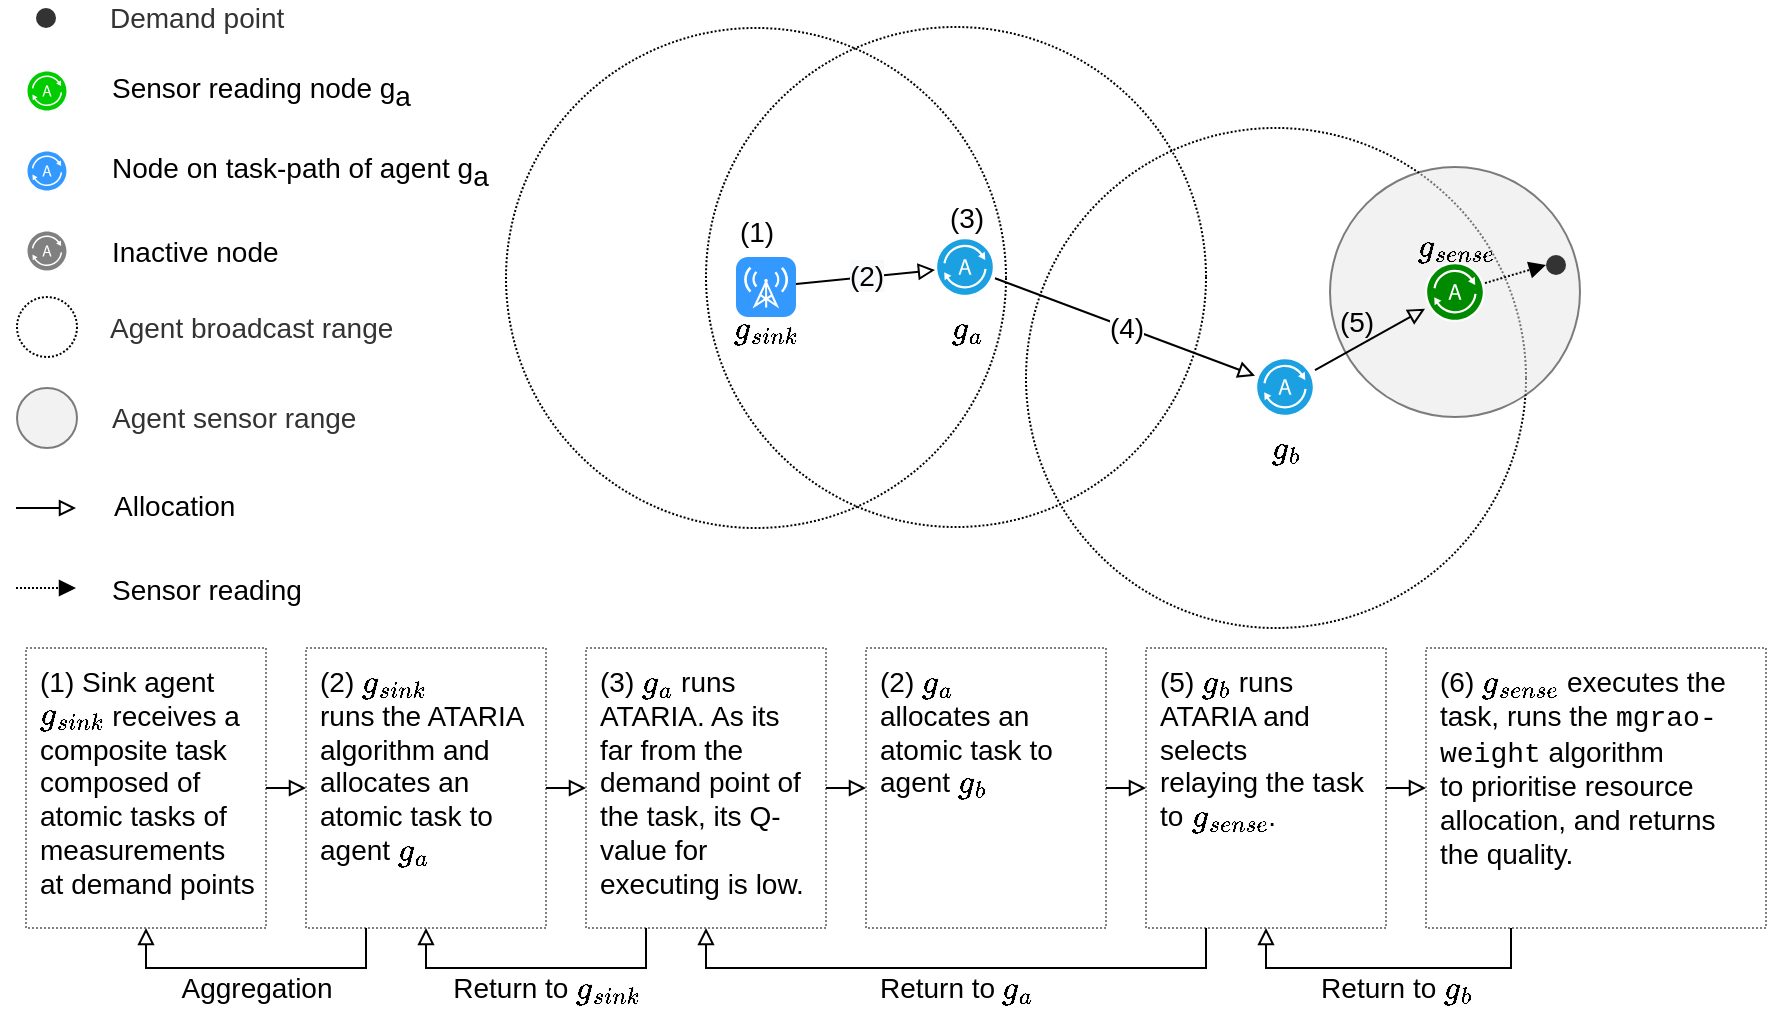 <mxfile version="14.4.3" type="device"><diagram id="n3x0hCh38KXFZ6Cryw47" name="Page-1"><mxGraphModel dx="1916" dy="810" grid="1" gridSize="10" guides="1" tooltips="1" connect="1" arrows="1" fold="1" page="1" pageScale="1" pageWidth="827" pageHeight="1169" math="1" shadow="0"><root><mxCell id="0"/><mxCell id="1" parent="0"/><mxCell id="dMY40JlKNHP0hM3eTLJn-9" value="" style="ellipse;html=1;aspect=fixed;labelBackgroundColor=none;strokeColor=#000000;fontColor=#333333;fillColor=none;dashed=1;labelPosition=right;verticalLabelPosition=middle;align=left;verticalAlign=middle;spacingLeft=10;fontSize=14;dashPattern=1 1;" parent="1" vertex="1"><mxGeometry x="380" y="260" width="250" height="250" as="geometry"/></mxCell><mxCell id="dMY40JlKNHP0hM3eTLJn-60" value="" style="ellipse;html=1;aspect=fixed;labelBackgroundColor=none;strokeColor=#000000;fontColor=#333333;fillColor=none;dashed=1;labelPosition=right;verticalLabelPosition=middle;align=left;verticalAlign=middle;spacingLeft=10;fontSize=14;dashPattern=1 1;" parent="1" vertex="1"><mxGeometry x="220" y="209.5" width="250" height="250" as="geometry"/></mxCell><mxCell id="dMY40JlKNHP0hM3eTLJn-61" value="" style="ellipse;html=1;aspect=fixed;labelBackgroundColor=none;strokeColor=#000000;fontColor=#333333;fillColor=none;dashed=1;labelPosition=right;verticalLabelPosition=middle;align=left;verticalAlign=middle;spacingLeft=10;fontSize=14;dashPattern=1 1;" parent="1" vertex="1"><mxGeometry x="120" y="210" width="250" height="250" as="geometry"/></mxCell><mxCell id="dMY40JlKNHP0hM3eTLJn-7" value="" style="ellipse;html=1;aspect=fixed;labelBackgroundColor=none;strokeColor=#000000;fontColor=#333333;labelPosition=right;verticalLabelPosition=middle;align=left;verticalAlign=middle;spacingLeft=10;fontSize=14;fillColor=#E6E6E6;opacity=50;" parent="1" vertex="1"><mxGeometry x="532" y="279.5" width="125" height="125" as="geometry"/></mxCell><mxCell id="dMY40JlKNHP0hM3eTLJn-17" value="&#10;&#10;&lt;span style=&quot;color: rgb(0, 0, 0); font-family: helvetica; font-size: 14px; font-style: normal; font-weight: 400; letter-spacing: normal; text-align: left; text-indent: 0px; text-transform: none; word-spacing: 0px; background-color: rgb(248, 249, 250); display: inline; float: none;&quot;&gt;(2)&lt;/span&gt;&#10;&#10;" style="edgeStyle=none;rounded=0;orthogonalLoop=1;jettySize=auto;html=1;endArrow=block;endFill=0;fontSize=14;" parent="1" source="G75mjb6Er_qYQi8ZF5sW-5" target="G75mjb6Er_qYQi8ZF5sW-35" edge="1"><mxGeometry relative="1" as="geometry"/></mxCell><mxCell id="G75mjb6Er_qYQi8ZF5sW-5" value="&lt;span style=&quot;color: rgb(0 , 0 , 0) ; text-align: left&quot;&gt;\(g_{sink}\)&lt;/span&gt;" style="html=1;strokeWidth=1;shadow=0;dashed=0;shape=mxgraph.ios7.misc.broadcast;strokeColor=none;buttonText=;strokeColor2=#222222;fontColor=#222222;fontSize=14;verticalLabelPosition=bottom;verticalAlign=top;align=center;fillColor=#3399FF;spacingTop=-10;" parent="1" vertex="1"><mxGeometry x="235" y="324.5" width="30" height="30" as="geometry"/></mxCell><mxCell id="G75mjb6Er_qYQi8ZF5sW-7" value="Sensor reading node g&lt;sub style=&quot;font-size: 14px&quot;&gt;a&lt;/sub&gt;" style="pointerEvents=1;shadow=0;dashed=0;html=1;labelPosition=right;verticalLabelPosition=middle;verticalAlign=middle;align=left;outlineConnect=0;shape=mxgraph.veeam2.agent;labelBackgroundColor=none;fillColor=#00CC00;spacingLeft=20;fontSize=14;" parent="1" vertex="1"><mxGeometry x="-120" y="231" width="21" height="21" as="geometry"/></mxCell><mxCell id="G75mjb6Er_qYQi8ZF5sW-9" value="Node on task-path of agent g&lt;sub style=&quot;font-size: 14px&quot;&gt;a&lt;/sub&gt;" style="pointerEvents=1;shadow=0;dashed=0;html=1;labelPosition=right;verticalLabelPosition=middle;verticalAlign=middle;align=left;outlineConnect=0;shape=mxgraph.veeam2.agent;labelBackgroundColor=none;fillColor=#3399FF;spacingLeft=20;fontSize=14;" parent="1" vertex="1"><mxGeometry x="-120" y="271" width="21" height="21" as="geometry"/></mxCell><mxCell id="dMY40JlKNHP0hM3eTLJn-54" style="rounded=0;orthogonalLoop=1;jettySize=auto;html=1;entryX=0;entryY=0.5;entryDx=0;entryDy=0;dashed=1;dashPattern=1 1;startArrow=none;startFill=0;sourcePerimeterSpacing=0;endArrow=block;endFill=1;endSize=6;targetPerimeterSpacing=0;fontSize=14;" parent="1" source="G75mjb6Er_qYQi8ZF5sW-11" target="dMY40JlKNHP0hM3eTLJn-5" edge="1"><mxGeometry relative="1" as="geometry"/></mxCell><mxCell id="G75mjb6Er_qYQi8ZF5sW-11" value="&lt;span style=&quot;text-align: left&quot;&gt;\(g_{sense}\)&lt;/span&gt;" style="pointerEvents=1;shadow=0;dashed=0;html=1;labelPosition=center;verticalLabelPosition=top;verticalAlign=bottom;align=center;outlineConnect=0;shape=mxgraph.veeam2.agent;labelBackgroundColor=none;fillColor=#008a00;strokeColor=#005700;fontSize=14;spacingBottom=-3;" parent="1" vertex="1"><mxGeometry x="579.5" y="327" width="30" height="30" as="geometry"/></mxCell><mxCell id="G75mjb6Er_qYQi8ZF5sW-35" value="&lt;span style=&quot;text-align: left&quot;&gt;\(g_{a}\)&lt;/span&gt;" style="pointerEvents=1;shadow=0;dashed=0;html=1;labelPosition=center;verticalLabelPosition=bottom;verticalAlign=top;align=center;outlineConnect=0;shape=mxgraph.veeam2.agent;labelBackgroundColor=none;fillColor=#1ba1e2;strokeColor=#006EAF;fontSize=14;" parent="1" vertex="1"><mxGeometry x="334.5" y="314.5" width="30" height="30" as="geometry"/></mxCell><mxCell id="G75mjb6Er_qYQi8ZF5sW-53" value="Inactive node" style="pointerEvents=1;shadow=0;dashed=0;html=1;labelPosition=right;verticalLabelPosition=middle;verticalAlign=middle;align=left;outlineConnect=0;shape=mxgraph.veeam2.agent;labelBackgroundColor=none;fillColor=#808080;spacingLeft=20;fontSize=14;" parent="1" vertex="1"><mxGeometry x="-120" y="311" width="21" height="21" as="geometry"/></mxCell><mxCell id="G75mjb6Er_qYQi8ZF5sW-55" value="Demand point" style="ellipse;html=1;aspect=fixed;dashed=1;labelBackgroundColor=none;fontColor=#333333;fillColor=#333333;strokeColor=none;labelPosition=right;verticalLabelPosition=middle;align=left;verticalAlign=middle;fontSize=14;textDirection=ltr;spacingLeft=25;" parent="1" vertex="1"><mxGeometry x="-115" y="200" width="10" height="10" as="geometry"/></mxCell><mxCell id="dMY40JlKNHP0hM3eTLJn-5" value="" style="ellipse;html=1;aspect=fixed;dashed=1;labelBackgroundColor=none;fontColor=#333333;fillColor=#333333;strokeColor=none;labelPosition=center;verticalLabelPosition=middle;align=center;verticalAlign=middle;fontSize=14;whiteSpace=wrap;" parent="1" vertex="1"><mxGeometry x="640" y="323.5" width="10" height="10" as="geometry"/></mxCell><mxCell id="dMY40JlKNHP0hM3eTLJn-15" value="(5)" style="edgeStyle=none;rounded=0;orthogonalLoop=1;jettySize=auto;html=1;endArrow=block;endFill=0;fontSize=14;labelBackgroundColor=none;spacingBottom=17;spacingRight=14;" parent="1" source="dMY40JlKNHP0hM3eTLJn-8" target="G75mjb6Er_qYQi8ZF5sW-11" edge="1"><mxGeometry relative="1" as="geometry"><mxPoint x="524.5" y="394.706" as="sourcePoint"/></mxGeometry></mxCell><mxCell id="dMY40JlKNHP0hM3eTLJn-8" value="&lt;span style=&quot;color: rgb(0 , 0 , 0) ; text-align: left&quot;&gt;\(g_{b}\)&lt;/span&gt;" style="pointerEvents=1;shadow=0;dashed=0;html=1;labelPosition=center;verticalLabelPosition=bottom;verticalAlign=top;align=center;outlineConnect=0;shape=mxgraph.veeam2.agent;labelBackgroundColor=none;fillColor=#1ba1e2;strokeColor=#006EAF;fontColor=#ffffff;fontSize=14;" parent="1" vertex="1"><mxGeometry x="494.5" y="374.5" width="30" height="30" as="geometry"/></mxCell><mxCell id="dMY40JlKNHP0hM3eTLJn-19" style="rounded=0;orthogonalLoop=1;jettySize=auto;html=1;endArrow=block;endFill=0;fontSize=14;" parent="1" edge="1"><mxGeometry relative="1" as="geometry"><mxPoint x="-125" y="450" as="sourcePoint"/><mxPoint x="-95" y="450" as="targetPoint"/></mxGeometry></mxCell><mxCell id="dMY40JlKNHP0hM3eTLJn-20" value="Allocation" style="edgeLabel;html=1;align=left;verticalAlign=middle;resizable=0;points=[];fontSize=14;labelPosition=right;verticalLabelPosition=middle;spacingLeft=39;" parent="dMY40JlKNHP0hM3eTLJn-19" vertex="1" connectable="0"><mxGeometry x="-0.5" y="-1" relative="1" as="geometry"><mxPoint y="-2.5" as="offset"/></mxGeometry></mxCell><mxCell id="dMY40JlKNHP0hM3eTLJn-32" value="&lt;span style=&quot;text-align: left&quot;&gt;(1)&lt;/span&gt;" style="text;html=1;align=center;verticalAlign=middle;resizable=0;points=[];autosize=1;fontSize=14;" parent="1" vertex="1"><mxGeometry x="230" y="302" width="30" height="20" as="geometry"/></mxCell><mxCell id="dMY40JlKNHP0hM3eTLJn-39" style="edgeStyle=none;rounded=0;orthogonalLoop=1;jettySize=auto;html=1;exitX=1;exitY=0.5;exitDx=0;exitDy=0;entryX=0;entryY=0.5;entryDx=0;entryDy=0;endArrow=block;endFill=0;fontSize=14;" parent="1" source="dMY40JlKNHP0hM3eTLJn-33" target="dMY40JlKNHP0hM3eTLJn-35" edge="1"><mxGeometry relative="1" as="geometry"/></mxCell><mxCell id="dMY40JlKNHP0hM3eTLJn-33" value="(1) Sink agent \(g_{sink}\) receives a composite task composed of atomic tasks of measurements at demand points" style="rounded=0;whiteSpace=wrap;html=1;fontSize=14;opacity=50;align=left;verticalAlign=top;fillColor=none;spacingLeft=5;spacingRight=5;spacingBottom=2;spacingTop=2;dashed=1;dashPattern=1 1;" parent="1" vertex="1"><mxGeometry x="-120" y="520" width="120" height="140" as="geometry"/></mxCell><mxCell id="dMY40JlKNHP0hM3eTLJn-41" style="edgeStyle=none;rounded=0;orthogonalLoop=1;jettySize=auto;html=1;exitX=1;exitY=0.5;exitDx=0;exitDy=0;entryX=0;entryY=0.5;entryDx=0;entryDy=0;endArrow=block;endFill=0;fontSize=14;" parent="1" source="dMY40JlKNHP0hM3eTLJn-34" target="dMY40JlKNHP0hM3eTLJn-36" edge="1"><mxGeometry relative="1" as="geometry"/></mxCell><mxCell id="dMY40JlKNHP0hM3eTLJn-48" style="edgeStyle=orthogonalEdgeStyle;rounded=0;orthogonalLoop=1;jettySize=auto;html=1;exitX=0.25;exitY=1;exitDx=0;exitDy=0;entryX=0.5;entryY=1;entryDx=0;entryDy=0;endArrow=block;endFill=0;fontSize=14;" parent="1" source="dMY40JlKNHP0hM3eTLJn-34" target="dMY40JlKNHP0hM3eTLJn-35" edge="1"><mxGeometry relative="1" as="geometry"/></mxCell><mxCell id="dMY40JlKNHP0hM3eTLJn-34" value="(3)&lt;span&gt;&amp;nbsp;&lt;/span&gt;\(g_{a}\) runs ATARIA. As its far from the demand point of the task, its Q-value for executing is low." style="rounded=0;whiteSpace=wrap;html=1;fontSize=14;opacity=50;align=left;verticalAlign=top;fillColor=none;spacingLeft=5;spacingRight=5;spacingBottom=2;spacingTop=2;dashed=1;dashPattern=1 1;" parent="1" vertex="1"><mxGeometry x="160" y="520" width="120" height="140" as="geometry"/></mxCell><mxCell id="dMY40JlKNHP0hM3eTLJn-40" style="edgeStyle=none;rounded=0;orthogonalLoop=1;jettySize=auto;html=1;exitX=1;exitY=0.5;exitDx=0;exitDy=0;entryX=0;entryY=0.5;entryDx=0;entryDy=0;endArrow=block;endFill=0;fontSize=14;" parent="1" source="dMY40JlKNHP0hM3eTLJn-35" target="dMY40JlKNHP0hM3eTLJn-34" edge="1"><mxGeometry relative="1" as="geometry"/></mxCell><mxCell id="dMY40JlKNHP0hM3eTLJn-49" style="edgeStyle=orthogonalEdgeStyle;rounded=0;orthogonalLoop=1;jettySize=auto;html=1;exitX=0.25;exitY=1;exitDx=0;exitDy=0;entryX=0.5;entryY=1;entryDx=0;entryDy=0;endArrow=block;endFill=0;fontSize=14;" parent="1" source="dMY40JlKNHP0hM3eTLJn-35" target="dMY40JlKNHP0hM3eTLJn-33" edge="1"><mxGeometry relative="1" as="geometry"/></mxCell><mxCell id="dMY40JlKNHP0hM3eTLJn-35" value="&lt;span&gt;(2)&amp;nbsp;&lt;/span&gt;\(g_{sink}\)&amp;nbsp;&lt;br&gt;&lt;span&gt;runs the ATARIA&lt;/span&gt;&lt;br&gt;&lt;span&gt;algorithm and&lt;/span&gt;&lt;br&gt;&lt;span&gt;allocates an&lt;/span&gt;&lt;br&gt;&lt;span&gt;atomic task to agent&amp;nbsp;&lt;/span&gt;\(g_{a}\)&amp;nbsp;" style="rounded=0;whiteSpace=wrap;html=1;fontSize=14;opacity=50;align=left;verticalAlign=top;fillColor=none;spacingLeft=5;spacingRight=5;spacingBottom=2;spacingTop=2;dashed=1;dashPattern=1 1;" parent="1" vertex="1"><mxGeometry x="20" y="520" width="120" height="140" as="geometry"/></mxCell><mxCell id="dMY40JlKNHP0hM3eTLJn-42" style="edgeStyle=none;rounded=0;orthogonalLoop=1;jettySize=auto;html=1;exitX=1;exitY=0.5;exitDx=0;exitDy=0;entryX=0;entryY=0.5;entryDx=0;entryDy=0;endArrow=block;endFill=0;fontSize=14;" parent="1" source="dMY40JlKNHP0hM3eTLJn-36" target="dMY40JlKNHP0hM3eTLJn-37" edge="1"><mxGeometry relative="1" as="geometry"/></mxCell><mxCell id="dMY40JlKNHP0hM3eTLJn-36" value="&lt;span&gt;(2)&amp;nbsp;&lt;/span&gt;&lt;span&gt;\(g_{a}\)&amp;nbsp;&lt;/span&gt;&lt;br&gt;&lt;span&gt;allocates an&lt;/span&gt;&lt;br&gt;&lt;span&gt;atomic task to agent&amp;nbsp;&lt;/span&gt;&lt;span&gt;\(g_{b}\)&amp;nbsp;&lt;/span&gt;" style="rounded=0;whiteSpace=wrap;html=1;fontSize=14;opacity=50;align=left;verticalAlign=top;fillColor=none;spacingLeft=5;spacingRight=5;spacingBottom=2;spacingTop=2;dashed=1;dashPattern=1 1;" parent="1" vertex="1"><mxGeometry x="300" y="520" width="120" height="140" as="geometry"/></mxCell><mxCell id="dMY40JlKNHP0hM3eTLJn-43" style="edgeStyle=none;rounded=0;orthogonalLoop=1;jettySize=auto;html=1;exitX=1;exitY=0.5;exitDx=0;exitDy=0;entryX=0;entryY=0.5;entryDx=0;entryDy=0;endArrow=block;endFill=0;fontSize=14;" parent="1" source="dMY40JlKNHP0hM3eTLJn-37" target="dMY40JlKNHP0hM3eTLJn-38" edge="1"><mxGeometry relative="1" as="geometry"/></mxCell><mxCell id="dMY40JlKNHP0hM3eTLJn-46" style="edgeStyle=orthogonalEdgeStyle;rounded=0;orthogonalLoop=1;jettySize=auto;html=1;exitX=0.25;exitY=1;exitDx=0;exitDy=0;entryX=0.5;entryY=1;entryDx=0;entryDy=0;endArrow=block;endFill=0;fontSize=14;" parent="1" source="dMY40JlKNHP0hM3eTLJn-37" target="dMY40JlKNHP0hM3eTLJn-34" edge="1"><mxGeometry relative="1" as="geometry"/></mxCell><mxCell id="dMY40JlKNHP0hM3eTLJn-37" value="(5)&lt;span&gt;&amp;nbsp;&lt;/span&gt;\(g_{b}\)&lt;span&gt;&amp;nbsp;&lt;/span&gt;runs ATARIA and selects&lt;br&gt;&lt;span&gt;relaying the task to&lt;/span&gt;&lt;span&gt;&amp;nbsp;&lt;/span&gt;\(g_{sense}\)&lt;span&gt;.&lt;/span&gt;" style="rounded=0;whiteSpace=wrap;html=1;fontSize=14;opacity=50;align=left;verticalAlign=top;fillColor=none;spacingLeft=5;spacingRight=5;spacingBottom=2;spacingTop=2;dashed=1;dashPattern=1 1;" parent="1" vertex="1"><mxGeometry x="440" y="520" width="120" height="140" as="geometry"/></mxCell><mxCell id="dMY40JlKNHP0hM3eTLJn-44" style="edgeStyle=orthogonalEdgeStyle;rounded=0;orthogonalLoop=1;jettySize=auto;html=1;exitX=0.25;exitY=1;exitDx=0;exitDy=0;entryX=0.5;entryY=1;entryDx=0;entryDy=0;endArrow=block;endFill=0;fontSize=14;" parent="1" source="dMY40JlKNHP0hM3eTLJn-38" target="dMY40JlKNHP0hM3eTLJn-37" edge="1"><mxGeometry relative="1" as="geometry"/></mxCell><mxCell id="dMY40JlKNHP0hM3eTLJn-38" value="(6)&amp;nbsp;\(g_{sense}\) executes the task, runs&amp;nbsp;the&amp;nbsp;&lt;font face=&quot;Courier New&quot;&gt;mgrao-weight&lt;/font&gt;&amp;nbsp;algorithm to&amp;nbsp;prioritise resource&amp;nbsp;&lt;br&gt;allocation, and returns the&amp;nbsp;quality." style="rounded=0;whiteSpace=wrap;html=1;fontSize=14;opacity=50;align=left;verticalAlign=top;fillColor=none;spacingLeft=5;spacingRight=5;spacingBottom=2;spacingTop=2;dashed=1;dashPattern=1 1;" parent="1" vertex="1"><mxGeometry x="580" y="520" width="170" height="140" as="geometry"/></mxCell><mxCell id="dMY40JlKNHP0hM3eTLJn-50" value="Agent broadcast range" style="ellipse;html=1;aspect=fixed;labelBackgroundColor=none;strokeColor=#000000;fontColor=#333333;fillColor=none;dashed=1;labelPosition=right;verticalLabelPosition=middle;align=left;verticalAlign=middle;spacingLeft=14;fontSize=14;dashPattern=1 1;" parent="1" vertex="1"><mxGeometry x="-124.5" y="344.5" width="30" height="30" as="geometry"/></mxCell><mxCell id="dMY40JlKNHP0hM3eTLJn-51" value="Agent sensor range" style="ellipse;html=1;aspect=fixed;labelBackgroundColor=none;strokeColor=#000000;fontColor=#333333;labelPosition=right;verticalLabelPosition=middle;align=left;verticalAlign=middle;spacingLeft=15;fontSize=14;fillColor=#E6E6E6;opacity=50;" parent="1" vertex="1"><mxGeometry x="-124.5" y="390" width="30" height="30" as="geometry"/></mxCell><mxCell id="dMY40JlKNHP0hM3eTLJn-52" style="rounded=0;orthogonalLoop=1;jettySize=auto;html=1;endArrow=block;endFill=1;fontSize=14;dashed=1;dashPattern=1 1;spacingLeft=39;" parent="1" edge="1"><mxGeometry relative="1" as="geometry"><mxPoint x="-125" y="490" as="sourcePoint"/><mxPoint x="-95" y="490" as="targetPoint"/></mxGeometry></mxCell><mxCell id="dMY40JlKNHP0hM3eTLJn-53" value="Sensor reading" style="edgeLabel;html=1;align=left;verticalAlign=middle;resizable=0;points=[];fontSize=14;labelPosition=right;verticalLabelPosition=middle;spacingLeft=38;" parent="dMY40JlKNHP0hM3eTLJn-52" vertex="1" connectable="0"><mxGeometry x="-0.5" y="-1" relative="1" as="geometry"><mxPoint as="offset"/></mxGeometry></mxCell><mxCell id="dMY40JlKNHP0hM3eTLJn-58" value="(4)" style="edgeStyle=none;rounded=0;orthogonalLoop=1;jettySize=auto;html=1;endArrow=block;endFill=0;fontSize=14;" parent="1" source="G75mjb6Er_qYQi8ZF5sW-35" target="dMY40JlKNHP0hM3eTLJn-8" edge="1"><mxGeometry relative="1" as="geometry"><mxPoint x="231" y="304.341" as="sourcePoint"/><mxPoint x="292" y="326.659" as="targetPoint"/></mxGeometry></mxCell><mxCell id="dMY40JlKNHP0hM3eTLJn-67" value="&lt;span style=&quot;text-align: left&quot;&gt;(3)&lt;/span&gt;" style="text;html=1;align=center;verticalAlign=middle;resizable=0;points=[];autosize=1;fontSize=14;fontColor=#000000;" parent="1" vertex="1"><mxGeometry x="334.5" y="294.5" width="30" height="20" as="geometry"/></mxCell><mxCell id="dMY40JlKNHP0hM3eTLJn-68" value="Return to&amp;nbsp;&lt;span style=&quot;text-align: left&quot;&gt;\(g_{b}\)&lt;/span&gt;" style="text;html=1;align=center;verticalAlign=middle;resizable=0;points=[];autosize=1;fontSize=14;fontColor=#000000;" parent="1" vertex="1"><mxGeometry x="500" y="680" width="130" height="20" as="geometry"/></mxCell><mxCell id="dMY40JlKNHP0hM3eTLJn-69" value="Return to&amp;nbsp;&lt;span style=&quot;text-align: left&quot;&gt;\(g_{a}\)&lt;/span&gt;" style="text;html=1;align=center;verticalAlign=middle;resizable=0;points=[];autosize=1;fontSize=14;fontColor=#000000;" parent="1" vertex="1"><mxGeometry x="280" y="680" width="130" height="20" as="geometry"/></mxCell><mxCell id="dMY40JlKNHP0hM3eTLJn-70" value="Return to&amp;nbsp;&lt;span style=&quot;text-align: left&quot;&gt;\(g_{sink}\)&lt;/span&gt;" style="text;html=1;align=center;verticalAlign=middle;resizable=0;points=[];autosize=1;fontSize=14;fontColor=#000000;" parent="1" vertex="1"><mxGeometry x="70" y="680" width="140" height="20" as="geometry"/></mxCell><mxCell id="dMY40JlKNHP0hM3eTLJn-71" value="Aggregation" style="text;html=1;align=center;verticalAlign=middle;resizable=0;points=[];autosize=1;fontSize=14;fontColor=#000000;" parent="1" vertex="1"><mxGeometry x="-50" y="680" width="90" height="20" as="geometry"/></mxCell></root></mxGraphModel></diagram></mxfile>